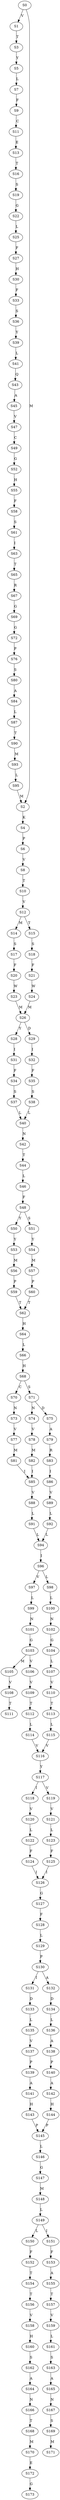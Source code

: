 strict digraph  {
	S0 -> S1 [ label = V ];
	S0 -> S2 [ label = M ];
	S1 -> S3 [ label = T ];
	S2 -> S4 [ label = K ];
	S3 -> S5 [ label = Y ];
	S4 -> S6 [ label = P ];
	S5 -> S7 [ label = L ];
	S6 -> S8 [ label = V ];
	S7 -> S9 [ label = F ];
	S8 -> S10 [ label = T ];
	S9 -> S11 [ label = C ];
	S10 -> S12 [ label = V ];
	S11 -> S13 [ label = E ];
	S12 -> S14 [ label = M ];
	S12 -> S15 [ label = T ];
	S13 -> S16 [ label = T ];
	S14 -> S17 [ label = S ];
	S15 -> S18 [ label = S ];
	S16 -> S19 [ label = S ];
	S17 -> S20 [ label = F ];
	S18 -> S21 [ label = F ];
	S19 -> S22 [ label = G ];
	S20 -> S23 [ label = W ];
	S21 -> S24 [ label = W ];
	S22 -> S25 [ label = L ];
	S23 -> S26 [ label = M ];
	S24 -> S26 [ label = M ];
	S25 -> S27 [ label = F ];
	S26 -> S28 [ label = Y ];
	S26 -> S29 [ label = D ];
	S27 -> S30 [ label = H ];
	S28 -> S31 [ label = I ];
	S29 -> S32 [ label = I ];
	S30 -> S33 [ label = F ];
	S31 -> S34 [ label = F ];
	S32 -> S35 [ label = F ];
	S33 -> S36 [ label = S ];
	S34 -> S37 [ label = S ];
	S35 -> S38 [ label = S ];
	S36 -> S39 [ label = Y ];
	S37 -> S40 [ label = L ];
	S38 -> S40 [ label = L ];
	S39 -> S41 [ label = L ];
	S40 -> S42 [ label = N ];
	S41 -> S43 [ label = Q ];
	S42 -> S44 [ label = T ];
	S43 -> S45 [ label = A ];
	S44 -> S46 [ label = L ];
	S45 -> S47 [ label = V ];
	S46 -> S48 [ label = F ];
	S47 -> S49 [ label = C ];
	S48 -> S50 [ label = Y ];
	S48 -> S51 [ label = S ];
	S49 -> S52 [ label = G ];
	S50 -> S53 [ label = Y ];
	S51 -> S54 [ label = Y ];
	S52 -> S55 [ label = H ];
	S53 -> S56 [ label = M ];
	S54 -> S57 [ label = M ];
	S55 -> S58 [ label = F ];
	S56 -> S59 [ label = P ];
	S57 -> S60 [ label = P ];
	S58 -> S61 [ label = S ];
	S59 -> S62 [ label = T ];
	S60 -> S62 [ label = T ];
	S61 -> S63 [ label = I ];
	S62 -> S64 [ label = H ];
	S63 -> S65 [ label = T ];
	S64 -> S66 [ label = L ];
	S65 -> S67 [ label = R ];
	S66 -> S68 [ label = H ];
	S67 -> S69 [ label = G ];
	S68 -> S70 [ label = C ];
	S68 -> S71 [ label = S ];
	S69 -> S72 [ label = G ];
	S70 -> S73 [ label = N ];
	S71 -> S74 [ label = N ];
	S71 -> S75 [ label = D ];
	S72 -> S76 [ label = P ];
	S73 -> S77 [ label = V ];
	S74 -> S78 [ label = V ];
	S75 -> S79 [ label = A ];
	S76 -> S80 [ label = S ];
	S77 -> S81 [ label = M ];
	S78 -> S82 [ label = M ];
	S79 -> S83 [ label = R ];
	S80 -> S84 [ label = A ];
	S81 -> S85 [ label = I ];
	S82 -> S85 [ label = I ];
	S83 -> S86 [ label = I ];
	S84 -> S87 [ label = L ];
	S85 -> S88 [ label = V ];
	S86 -> S89 [ label = V ];
	S87 -> S90 [ label = T ];
	S88 -> S91 [ label = L ];
	S89 -> S92 [ label = L ];
	S90 -> S93 [ label = M ];
	S91 -> S94 [ label = L ];
	S92 -> S94 [ label = L ];
	S93 -> S95 [ label = L ];
	S94 -> S96 [ label = I ];
	S95 -> S2 [ label = M ];
	S96 -> S97 [ label = V ];
	S96 -> S98 [ label = L ];
	S97 -> S99 [ label = L ];
	S98 -> S100 [ label = L ];
	S99 -> S101 [ label = N ];
	S100 -> S102 [ label = N ];
	S101 -> S103 [ label = G ];
	S102 -> S104 [ label = G ];
	S103 -> S105 [ label = M ];
	S103 -> S106 [ label = V ];
	S104 -> S107 [ label = L ];
	S105 -> S108 [ label = V ];
	S106 -> S109 [ label = V ];
	S107 -> S110 [ label = V ];
	S108 -> S111 [ label = T ];
	S109 -> S112 [ label = T ];
	S110 -> S113 [ label = T ];
	S112 -> S114 [ label = L ];
	S113 -> S115 [ label = L ];
	S114 -> S116 [ label = V ];
	S115 -> S116 [ label = V ];
	S116 -> S117 [ label = Y ];
	S117 -> S118 [ label = I ];
	S117 -> S119 [ label = V ];
	S118 -> S120 [ label = V ];
	S119 -> S121 [ label = V ];
	S120 -> S122 [ label = L ];
	S121 -> S123 [ label = L ];
	S122 -> S124 [ label = F ];
	S123 -> S125 [ label = F ];
	S124 -> S126 [ label = I ];
	S125 -> S126 [ label = I ];
	S126 -> S127 [ label = G ];
	S127 -> S128 [ label = F ];
	S128 -> S129 [ label = L ];
	S129 -> S130 [ label = P ];
	S130 -> S131 [ label = I ];
	S130 -> S132 [ label = A ];
	S131 -> S133 [ label = D ];
	S132 -> S134 [ label = D ];
	S133 -> S135 [ label = L ];
	S134 -> S136 [ label = L ];
	S135 -> S137 [ label = V ];
	S136 -> S138 [ label = A ];
	S137 -> S139 [ label = P ];
	S138 -> S140 [ label = P ];
	S139 -> S141 [ label = A ];
	S140 -> S142 [ label = A ];
	S141 -> S143 [ label = H ];
	S142 -> S144 [ label = H ];
	S143 -> S145 [ label = P ];
	S144 -> S145 [ label = P ];
	S145 -> S146 [ label = L ];
	S146 -> S147 [ label = G ];
	S147 -> S148 [ label = M ];
	S148 -> S149 [ label = L ];
	S149 -> S150 [ label = L ];
	S149 -> S151 [ label = I ];
	S150 -> S152 [ label = F ];
	S151 -> S153 [ label = F ];
	S152 -> S154 [ label = T ];
	S153 -> S155 [ label = A ];
	S154 -> S156 [ label = T ];
	S155 -> S157 [ label = T ];
	S156 -> S158 [ label = V ];
	S157 -> S159 [ label = V ];
	S158 -> S160 [ label = H ];
	S159 -> S161 [ label = L ];
	S160 -> S162 [ label = S ];
	S161 -> S163 [ label = S ];
	S162 -> S164 [ label = A ];
	S163 -> S165 [ label = A ];
	S164 -> S166 [ label = N ];
	S165 -> S167 [ label = N ];
	S166 -> S168 [ label = T ];
	S167 -> S169 [ label = S ];
	S168 -> S170 [ label = M ];
	S169 -> S171 [ label = M ];
	S170 -> S172 [ label = E ];
	S172 -> S173 [ label = G ];
}
